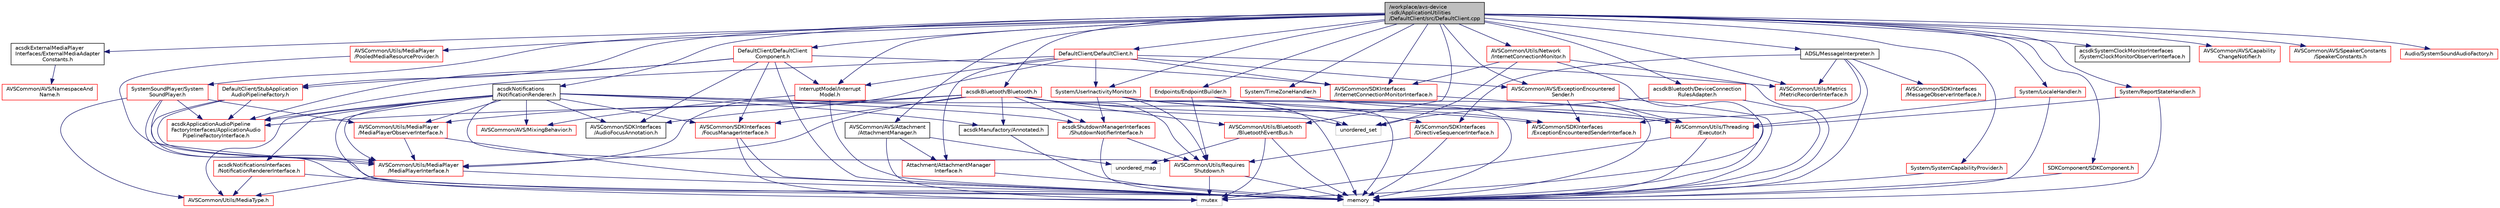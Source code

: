 digraph "/workplace/avs-device-sdk/ApplicationUtilities/DefaultClient/src/DefaultClient.cpp"
{
 // LATEX_PDF_SIZE
  edge [fontname="Helvetica",fontsize="10",labelfontname="Helvetica",labelfontsize="10"];
  node [fontname="Helvetica",fontsize="10",shape=record];
  Node1 [label="/workplace/avs-device\l-sdk/ApplicationUtilities\l/DefaultClient/src/DefaultClient.cpp",height=0.2,width=0.4,color="black", fillcolor="grey75", style="filled", fontcolor="black",tooltip=" "];
  Node1 -> Node2 [color="midnightblue",fontsize="10",style="solid",fontname="Helvetica"];
  Node2 [label="acsdkExternalMediaPlayer\lInterfaces/ExternalMediaAdapter\lConstants.h",height=0.2,width=0.4,color="black", fillcolor="white", style="filled",URL="$_external_media_adapter_constants_8h.html",tooltip=" "];
  Node2 -> Node3 [color="midnightblue",fontsize="10",style="solid",fontname="Helvetica"];
  Node3 [label="AVSCommon/AVS/NamespaceAnd\lName.h",height=0.2,width=0.4,color="red", fillcolor="white", style="filled",URL="$_namespace_and_name_8h.html",tooltip=" "];
  Node1 -> Node30 [color="midnightblue",fontsize="10",style="solid",fontname="Helvetica"];
  Node30 [label="acsdkNotifications\l/NotificationRenderer.h",height=0.2,width=0.4,color="black", fillcolor="white", style="filled",URL="$_notification_renderer_8h.html",tooltip=" "];
  Node30 -> Node12 [color="midnightblue",fontsize="10",style="solid",fontname="Helvetica"];
  Node12 [label="mutex",height=0.2,width=0.4,color="grey75", fillcolor="white", style="filled",tooltip=" "];
  Node30 -> Node31 [color="midnightblue",fontsize="10",style="solid",fontname="Helvetica"];
  Node31 [label="unordered_set",height=0.2,width=0.4,color="grey75", fillcolor="white", style="filled",tooltip=" "];
  Node30 -> Node32 [color="midnightblue",fontsize="10",style="solid",fontname="Helvetica"];
  Node32 [label="acsdkApplicationAudioPipeline\lFactoryInterfaces/ApplicationAudio\lPipelineFactoryInterface.h",height=0.2,width=0.4,color="red", fillcolor="white", style="filled",URL="$_application_audio_pipeline_factory_interface_8h.html",tooltip=" "];
  Node30 -> Node73 [color="midnightblue",fontsize="10",style="solid",fontname="Helvetica"];
  Node73 [label="acsdkManufactory/Annotated.h",height=0.2,width=0.4,color="black", fillcolor="white", style="filled",URL="$_annotated_8h.html",tooltip=" "];
  Node73 -> Node18 [color="midnightblue",fontsize="10",style="solid",fontname="Helvetica"];
  Node18 [label="memory",height=0.2,width=0.4,color="grey75", fillcolor="white", style="filled",tooltip=" "];
  Node30 -> Node74 [color="midnightblue",fontsize="10",style="solid",fontname="Helvetica"];
  Node74 [label="acsdkNotificationsInterfaces\l/NotificationRendererInterface.h",height=0.2,width=0.4,color="red", fillcolor="white", style="filled",URL="$_notification_renderer_interface_8h.html",tooltip=" "];
  Node74 -> Node18 [color="midnightblue",fontsize="10",style="solid",fontname="Helvetica"];
  Node74 -> Node70 [color="midnightblue",fontsize="10",style="solid",fontname="Helvetica"];
  Node70 [label="AVSCommon/Utils/MediaType.h",height=0.2,width=0.4,color="red", fillcolor="white", style="filled",URL="$_media_type_8h.html",tooltip=" "];
  Node30 -> Node76 [color="midnightblue",fontsize="10",style="solid",fontname="Helvetica"];
  Node76 [label="acsdkShutdownManagerInterfaces\l/ShutdownNotifierInterface.h",height=0.2,width=0.4,color="red", fillcolor="white", style="filled",URL="$_shutdown_notifier_interface_8h.html",tooltip=" "];
  Node76 -> Node18 [color="midnightblue",fontsize="10",style="solid",fontname="Helvetica"];
  Node76 -> Node71 [color="midnightblue",fontsize="10",style="solid",fontname="Helvetica"];
  Node71 [label="AVSCommon/Utils/Requires\lShutdown.h",height=0.2,width=0.4,color="red", fillcolor="white", style="filled",URL="$_requires_shutdown_8h.html",tooltip=" "];
  Node71 -> Node18 [color="midnightblue",fontsize="10",style="solid",fontname="Helvetica"];
  Node71 -> Node12 [color="midnightblue",fontsize="10",style="solid",fontname="Helvetica"];
  Node30 -> Node78 [color="midnightblue",fontsize="10",style="solid",fontname="Helvetica"];
  Node78 [label="AVSCommon/AVS/MixingBehavior.h",height=0.2,width=0.4,color="red", fillcolor="white", style="filled",URL="$_a_v_s_2include_2_a_v_s_common_2_a_v_s_2_mixing_behavior_8h.html",tooltip=" "];
  Node30 -> Node79 [color="midnightblue",fontsize="10",style="solid",fontname="Helvetica"];
  Node79 [label="AVSCommon/SDKInterfaces\l/AudioFocusAnnotation.h",height=0.2,width=0.4,color="black", fillcolor="white", style="filled",URL="$_audio_focus_annotation_8h.html",tooltip=" "];
  Node30 -> Node80 [color="midnightblue",fontsize="10",style="solid",fontname="Helvetica"];
  Node80 [label="AVSCommon/SDKInterfaces\l/FocusManagerInterface.h",height=0.2,width=0.4,color="red", fillcolor="white", style="filled",URL="$_focus_manager_interface_8h.html",tooltip=" "];
  Node80 -> Node18 [color="midnightblue",fontsize="10",style="solid",fontname="Helvetica"];
  Node80 -> Node12 [color="midnightblue",fontsize="10",style="solid",fontname="Helvetica"];
  Node30 -> Node47 [color="midnightblue",fontsize="10",style="solid",fontname="Helvetica"];
  Node47 [label="AVSCommon/Utils/MediaPlayer\l/MediaPlayerInterface.h",height=0.2,width=0.4,color="red", fillcolor="white", style="filled",URL="$_media_player_interface_8h.html",tooltip=" "];
  Node47 -> Node18 [color="midnightblue",fontsize="10",style="solid",fontname="Helvetica"];
  Node47 -> Node70 [color="midnightblue",fontsize="10",style="solid",fontname="Helvetica"];
  Node30 -> Node85 [color="midnightblue",fontsize="10",style="solid",fontname="Helvetica"];
  Node85 [label="AVSCommon/Utils/MediaPlayer\l/MediaPlayerObserverInterface.h",height=0.2,width=0.4,color="red", fillcolor="white", style="filled",URL="$_media_player_observer_interface_8h.html",tooltip=" "];
  Node85 -> Node18 [color="midnightblue",fontsize="10",style="solid",fontname="Helvetica"];
  Node85 -> Node47 [color="midnightblue",fontsize="10",style="solid",fontname="Helvetica"];
  Node30 -> Node70 [color="midnightblue",fontsize="10",style="solid",fontname="Helvetica"];
  Node30 -> Node71 [color="midnightblue",fontsize="10",style="solid",fontname="Helvetica"];
  Node30 -> Node87 [color="midnightblue",fontsize="10",style="solid",fontname="Helvetica"];
  Node87 [label="AVSCommon/Utils/Threading\l/Executor.h",height=0.2,width=0.4,color="red", fillcolor="white", style="filled",URL="$_executor_8h.html",tooltip=" "];
  Node87 -> Node18 [color="midnightblue",fontsize="10",style="solid",fontname="Helvetica"];
  Node87 -> Node12 [color="midnightblue",fontsize="10",style="solid",fontname="Helvetica"];
  Node1 -> Node98 [color="midnightblue",fontsize="10",style="solid",fontname="Helvetica"];
  Node98 [label="acsdkSystemClockMonitorInterfaces\l/SystemClockMonitorObserverInterface.h",height=0.2,width=0.4,color="black", fillcolor="white", style="filled",URL="$_system_clock_monitor_observer_interface_8h.html",tooltip=" "];
  Node1 -> Node99 [color="midnightblue",fontsize="10",style="solid",fontname="Helvetica"];
  Node99 [label="ADSL/MessageInterpreter.h",height=0.2,width=0.4,color="black", fillcolor="white", style="filled",URL="$_message_interpreter_8h.html",tooltip=" "];
  Node99 -> Node18 [color="midnightblue",fontsize="10",style="solid",fontname="Helvetica"];
  Node99 -> Node100 [color="midnightblue",fontsize="10",style="solid",fontname="Helvetica"];
  Node100 [label="AVSCommon/SDKInterfaces\l/ExceptionEncounteredSenderInterface.h",height=0.2,width=0.4,color="red", fillcolor="white", style="filled",URL="$_exception_encountered_sender_interface_8h.html",tooltip=" "];
  Node99 -> Node102 [color="midnightblue",fontsize="10",style="solid",fontname="Helvetica"];
  Node102 [label="AVSCommon/SDKInterfaces\l/DirectiveSequencerInterface.h",height=0.2,width=0.4,color="red", fillcolor="white", style="filled",URL="$_directive_sequencer_interface_8h.html",tooltip=" "];
  Node102 -> Node18 [color="midnightblue",fontsize="10",style="solid",fontname="Helvetica"];
  Node102 -> Node71 [color="midnightblue",fontsize="10",style="solid",fontname="Helvetica"];
  Node99 -> Node118 [color="midnightblue",fontsize="10",style="solid",fontname="Helvetica"];
  Node118 [label="AVSCommon/SDKInterfaces\l/MessageObserverInterface.h",height=0.2,width=0.4,color="red", fillcolor="white", style="filled",URL="$_message_observer_interface_8h.html",tooltip=" "];
  Node99 -> Node119 [color="midnightblue",fontsize="10",style="solid",fontname="Helvetica"];
  Node119 [label="AVSCommon/Utils/Metrics\l/MetricRecorderInterface.h",height=0.2,width=0.4,color="red", fillcolor="white", style="filled",URL="$_metric_recorder_interface_8h.html",tooltip=" "];
  Node1 -> Node124 [color="midnightblue",fontsize="10",style="solid",fontname="Helvetica"];
  Node124 [label="AVSCommon/AVS/Attachment\l/AttachmentManager.h",height=0.2,width=0.4,color="black", fillcolor="white", style="filled",URL="$_attachment_manager_8h.html",tooltip=" "];
  Node124 -> Node12 [color="midnightblue",fontsize="10",style="solid",fontname="Helvetica"];
  Node124 -> Node37 [color="midnightblue",fontsize="10",style="solid",fontname="Helvetica"];
  Node37 [label="unordered_map",height=0.2,width=0.4,color="grey75", fillcolor="white", style="filled",tooltip=" "];
  Node124 -> Node104 [color="midnightblue",fontsize="10",style="solid",fontname="Helvetica"];
  Node104 [label="Attachment/AttachmentManager\lInterface.h",height=0.2,width=0.4,color="red", fillcolor="white", style="filled",URL="$_attachment_manager_interface_8h.html",tooltip=" "];
  Node104 -> Node18 [color="midnightblue",fontsize="10",style="solid",fontname="Helvetica"];
  Node1 -> Node125 [color="midnightblue",fontsize="10",style="solid",fontname="Helvetica"];
  Node125 [label="AVSCommon/AVS/Capability\lChangeNotifier.h",height=0.2,width=0.4,color="red", fillcolor="white", style="filled",URL="$_capability_change_notifier_8h.html",tooltip=" "];
  Node1 -> Node129 [color="midnightblue",fontsize="10",style="solid",fontname="Helvetica"];
  Node129 [label="AVSCommon/AVS/ExceptionEncountered\lSender.h",height=0.2,width=0.4,color="red", fillcolor="white", style="filled",URL="$_exception_encountered_sender_8h.html",tooltip=" "];
  Node129 -> Node18 [color="midnightblue",fontsize="10",style="solid",fontname="Helvetica"];
  Node129 -> Node100 [color="midnightblue",fontsize="10",style="solid",fontname="Helvetica"];
  Node129 -> Node87 [color="midnightblue",fontsize="10",style="solid",fontname="Helvetica"];
  Node1 -> Node44 [color="midnightblue",fontsize="10",style="solid",fontname="Helvetica"];
  Node44 [label="AVSCommon/AVS/SpeakerConstants\l/SpeakerConstants.h",height=0.2,width=0.4,color="red", fillcolor="white", style="filled",URL="$_speaker_constants_8h.html",tooltip=" "];
  Node1 -> Node133 [color="midnightblue",fontsize="10",style="solid",fontname="Helvetica"];
  Node133 [label="AVSCommon/SDKInterfaces\l/InternetConnectionMonitorInterface.h",height=0.2,width=0.4,color="red", fillcolor="white", style="filled",URL="$_internet_connection_monitor_interface_8h.html",tooltip=" "];
  Node133 -> Node18 [color="midnightblue",fontsize="10",style="solid",fontname="Helvetica"];
  Node1 -> Node135 [color="midnightblue",fontsize="10",style="solid",fontname="Helvetica"];
  Node135 [label="AVSCommon/Utils/Bluetooth\l/BluetoothEventBus.h",height=0.2,width=0.4,color="red", fillcolor="white", style="filled",URL="$_bluetooth_event_bus_8h.html",tooltip=" "];
  Node135 -> Node18 [color="midnightblue",fontsize="10",style="solid",fontname="Helvetica"];
  Node135 -> Node12 [color="midnightblue",fontsize="10",style="solid",fontname="Helvetica"];
  Node135 -> Node37 [color="midnightblue",fontsize="10",style="solid",fontname="Helvetica"];
  Node1 -> Node147 [color="midnightblue",fontsize="10",style="solid",fontname="Helvetica"];
  Node147 [label="AVSCommon/Utils/MediaPlayer\l/PooledMediaResourceProvider.h",height=0.2,width=0.4,color="red", fillcolor="white", style="filled",URL="$_pooled_media_resource_provider_8h.html",tooltip=" "];
  Node147 -> Node47 [color="midnightblue",fontsize="10",style="solid",fontname="Helvetica"];
  Node1 -> Node119 [color="midnightblue",fontsize="10",style="solid",fontname="Helvetica"];
  Node1 -> Node149 [color="midnightblue",fontsize="10",style="solid",fontname="Helvetica"];
  Node149 [label="AVSCommon/Utils/Network\l/InternetConnectionMonitor.h",height=0.2,width=0.4,color="red", fillcolor="white", style="filled",URL="$_internet_connection_monitor_8h.html",tooltip=" "];
  Node149 -> Node18 [color="midnightblue",fontsize="10",style="solid",fontname="Helvetica"];
  Node149 -> Node12 [color="midnightblue",fontsize="10",style="solid",fontname="Helvetica"];
  Node149 -> Node31 [color="midnightblue",fontsize="10",style="solid",fontname="Helvetica"];
  Node149 -> Node133 [color="midnightblue",fontsize="10",style="solid",fontname="Helvetica"];
  Node1 -> Node168 [color="midnightblue",fontsize="10",style="solid",fontname="Helvetica"];
  Node168 [label="Audio/SystemSoundAudioFactory.h",height=0.2,width=0.4,color="red", fillcolor="white", style="filled",URL="$_system_sound_audio_factory_8h.html",tooltip=" "];
  Node1 -> Node171 [color="midnightblue",fontsize="10",style="solid",fontname="Helvetica"];
  Node171 [label="Endpoints/EndpointBuilder.h",height=0.2,width=0.4,color="red", fillcolor="white", style="filled",URL="$_endpoint_builder_8h.html",tooltip=" "];
  Node171 -> Node18 [color="midnightblue",fontsize="10",style="solid",fontname="Helvetica"];
  Node171 -> Node71 [color="midnightblue",fontsize="10",style="solid",fontname="Helvetica"];
  Node171 -> Node100 [color="midnightblue",fontsize="10",style="solid",fontname="Helvetica"];
  Node1 -> Node222 [color="midnightblue",fontsize="10",style="solid",fontname="Helvetica"];
  Node222 [label="InterruptModel/Interrupt\lModel.h",height=0.2,width=0.4,color="red", fillcolor="white", style="filled",URL="$_interrupt_model_8h.html",tooltip=" "];
  Node222 -> Node18 [color="midnightblue",fontsize="10",style="solid",fontname="Helvetica"];
  Node222 -> Node78 [color="midnightblue",fontsize="10",style="solid",fontname="Helvetica"];
  Node1 -> Node223 [color="midnightblue",fontsize="10",style="solid",fontname="Helvetica"];
  Node223 [label="System/LocaleHandler.h",height=0.2,width=0.4,color="red", fillcolor="white", style="filled",URL="$_locale_handler_8h.html",tooltip=" "];
  Node223 -> Node18 [color="midnightblue",fontsize="10",style="solid",fontname="Helvetica"];
  Node223 -> Node87 [color="midnightblue",fontsize="10",style="solid",fontname="Helvetica"];
  Node1 -> Node241 [color="midnightblue",fontsize="10",style="solid",fontname="Helvetica"];
  Node241 [label="System/ReportStateHandler.h",height=0.2,width=0.4,color="red", fillcolor="white", style="filled",URL="$_report_state_handler_8h.html",tooltip=" "];
  Node241 -> Node18 [color="midnightblue",fontsize="10",style="solid",fontname="Helvetica"];
  Node241 -> Node87 [color="midnightblue",fontsize="10",style="solid",fontname="Helvetica"];
  Node1 -> Node250 [color="midnightblue",fontsize="10",style="solid",fontname="Helvetica"];
  Node250 [label="System/SystemCapabilityProvider.h",height=0.2,width=0.4,color="red", fillcolor="white", style="filled",URL="$_system_capability_provider_8h.html",tooltip=" "];
  Node250 -> Node18 [color="midnightblue",fontsize="10",style="solid",fontname="Helvetica"];
  Node1 -> Node252 [color="midnightblue",fontsize="10",style="solid",fontname="Helvetica"];
  Node252 [label="System/TimeZoneHandler.h",height=0.2,width=0.4,color="red", fillcolor="white", style="filled",URL="$_time_zone_handler_8h.html",tooltip=" "];
  Node252 -> Node18 [color="midnightblue",fontsize="10",style="solid",fontname="Helvetica"];
  Node252 -> Node87 [color="midnightblue",fontsize="10",style="solid",fontname="Helvetica"];
  Node1 -> Node254 [color="midnightblue",fontsize="10",style="solid",fontname="Helvetica"];
  Node254 [label="System/UserInactivityMonitor.h",height=0.2,width=0.4,color="red", fillcolor="white", style="filled",URL="$_user_inactivity_monitor_8h.html",tooltip=" "];
  Node254 -> Node18 [color="midnightblue",fontsize="10",style="solid",fontname="Helvetica"];
  Node254 -> Node76 [color="midnightblue",fontsize="10",style="solid",fontname="Helvetica"];
  Node254 -> Node102 [color="midnightblue",fontsize="10",style="solid",fontname="Helvetica"];
  Node254 -> Node100 [color="midnightblue",fontsize="10",style="solid",fontname="Helvetica"];
  Node254 -> Node71 [color="midnightblue",fontsize="10",style="solid",fontname="Helvetica"];
  Node1 -> Node257 [color="midnightblue",fontsize="10",style="solid",fontname="Helvetica"];
  Node257 [label="SystemSoundPlayer/System\lSoundPlayer.h",height=0.2,width=0.4,color="red", fillcolor="white", style="filled",URL="$_system_sound_player_8h.html",tooltip=" "];
  Node257 -> Node18 [color="midnightblue",fontsize="10",style="solid",fontname="Helvetica"];
  Node257 -> Node32 [color="midnightblue",fontsize="10",style="solid",fontname="Helvetica"];
  Node257 -> Node47 [color="midnightblue",fontsize="10",style="solid",fontname="Helvetica"];
  Node257 -> Node85 [color="midnightblue",fontsize="10",style="solid",fontname="Helvetica"];
  Node257 -> Node70 [color="midnightblue",fontsize="10",style="solid",fontname="Helvetica"];
  Node1 -> Node263 [color="midnightblue",fontsize="10",style="solid",fontname="Helvetica"];
  Node263 [label="acsdkBluetooth/Bluetooth.h",height=0.2,width=0.4,color="red", fillcolor="white", style="filled",URL="$_bluetooth_8h.html",tooltip=" "];
  Node263 -> Node18 [color="midnightblue",fontsize="10",style="solid",fontname="Helvetica"];
  Node263 -> Node31 [color="midnightblue",fontsize="10",style="solid",fontname="Helvetica"];
  Node263 -> Node32 [color="midnightblue",fontsize="10",style="solid",fontname="Helvetica"];
  Node263 -> Node73 [color="midnightblue",fontsize="10",style="solid",fontname="Helvetica"];
  Node263 -> Node76 [color="midnightblue",fontsize="10",style="solid",fontname="Helvetica"];
  Node263 -> Node79 [color="midnightblue",fontsize="10",style="solid",fontname="Helvetica"];
  Node263 -> Node80 [color="midnightblue",fontsize="10",style="solid",fontname="Helvetica"];
  Node263 -> Node135 [color="midnightblue",fontsize="10",style="solid",fontname="Helvetica"];
  Node263 -> Node47 [color="midnightblue",fontsize="10",style="solid",fontname="Helvetica"];
  Node263 -> Node85 [color="midnightblue",fontsize="10",style="solid",fontname="Helvetica"];
  Node263 -> Node71 [color="midnightblue",fontsize="10",style="solid",fontname="Helvetica"];
  Node263 -> Node87 [color="midnightblue",fontsize="10",style="solid",fontname="Helvetica"];
  Node1 -> Node282 [color="midnightblue",fontsize="10",style="solid",fontname="Helvetica"];
  Node282 [label="acsdkBluetooth/DeviceConnection\lRulesAdapter.h",height=0.2,width=0.4,color="red", fillcolor="white", style="filled",URL="$_device_connection_rules_adapter_8h.html",tooltip=" "];
  Node282 -> Node18 [color="midnightblue",fontsize="10",style="solid",fontname="Helvetica"];
  Node282 -> Node31 [color="midnightblue",fontsize="10",style="solid",fontname="Helvetica"];
  Node1 -> Node283 [color="midnightblue",fontsize="10",style="solid",fontname="Helvetica"];
  Node283 [label="DefaultClient/DefaultClient.h",height=0.2,width=0.4,color="red", fillcolor="white", style="filled",URL="$_default_client_8h.html",tooltip=" "];
  Node283 -> Node32 [color="midnightblue",fontsize="10",style="solid",fontname="Helvetica"];
  Node283 -> Node104 [color="midnightblue",fontsize="10",style="solid",fontname="Helvetica"];
  Node283 -> Node129 [color="midnightblue",fontsize="10",style="solid",fontname="Helvetica"];
  Node283 -> Node133 [color="midnightblue",fontsize="10",style="solid",fontname="Helvetica"];
  Node283 -> Node47 [color="midnightblue",fontsize="10",style="solid",fontname="Helvetica"];
  Node283 -> Node119 [color="midnightblue",fontsize="10",style="solid",fontname="Helvetica"];
  Node283 -> Node222 [color="midnightblue",fontsize="10",style="solid",fontname="Helvetica"];
  Node283 -> Node254 [color="midnightblue",fontsize="10",style="solid",fontname="Helvetica"];
  Node1 -> Node459 [color="midnightblue",fontsize="10",style="solid",fontname="Helvetica"];
  Node459 [label="DefaultClient/DefaultClient\lComponent.h",height=0.2,width=0.4,color="red", fillcolor="white", style="filled",URL="$_default_client_component_8h.html",tooltip=" "];
  Node459 -> Node18 [color="midnightblue",fontsize="10",style="solid",fontname="Helvetica"];
  Node459 -> Node32 [color="midnightblue",fontsize="10",style="solid",fontname="Helvetica"];
  Node459 -> Node79 [color="midnightblue",fontsize="10",style="solid",fontname="Helvetica"];
  Node459 -> Node80 [color="midnightblue",fontsize="10",style="solid",fontname="Helvetica"];
  Node459 -> Node133 [color="midnightblue",fontsize="10",style="solid",fontname="Helvetica"];
  Node459 -> Node222 [color="midnightblue",fontsize="10",style="solid",fontname="Helvetica"];
  Node459 -> Node460 [color="midnightblue",fontsize="10",style="solid",fontname="Helvetica"];
  Node460 [label="DefaultClient/StubApplication\lAudioPipelineFactory.h",height=0.2,width=0.4,color="red", fillcolor="white", style="filled",URL="$_stub_application_audio_pipeline_factory_8h.html",tooltip=" "];
  Node460 -> Node18 [color="midnightblue",fontsize="10",style="solid",fontname="Helvetica"];
  Node460 -> Node32 [color="midnightblue",fontsize="10",style="solid",fontname="Helvetica"];
  Node460 -> Node47 [color="midnightblue",fontsize="10",style="solid",fontname="Helvetica"];
  Node1 -> Node460 [color="midnightblue",fontsize="10",style="solid",fontname="Helvetica"];
  Node1 -> Node461 [color="midnightblue",fontsize="10",style="solid",fontname="Helvetica"];
  Node461 [label="SDKComponent/SDKComponent.h",height=0.2,width=0.4,color="red", fillcolor="white", style="filled",URL="$_s_d_k_component_8h.html",tooltip=" "];
  Node461 -> Node18 [color="midnightblue",fontsize="10",style="solid",fontname="Helvetica"];
}
